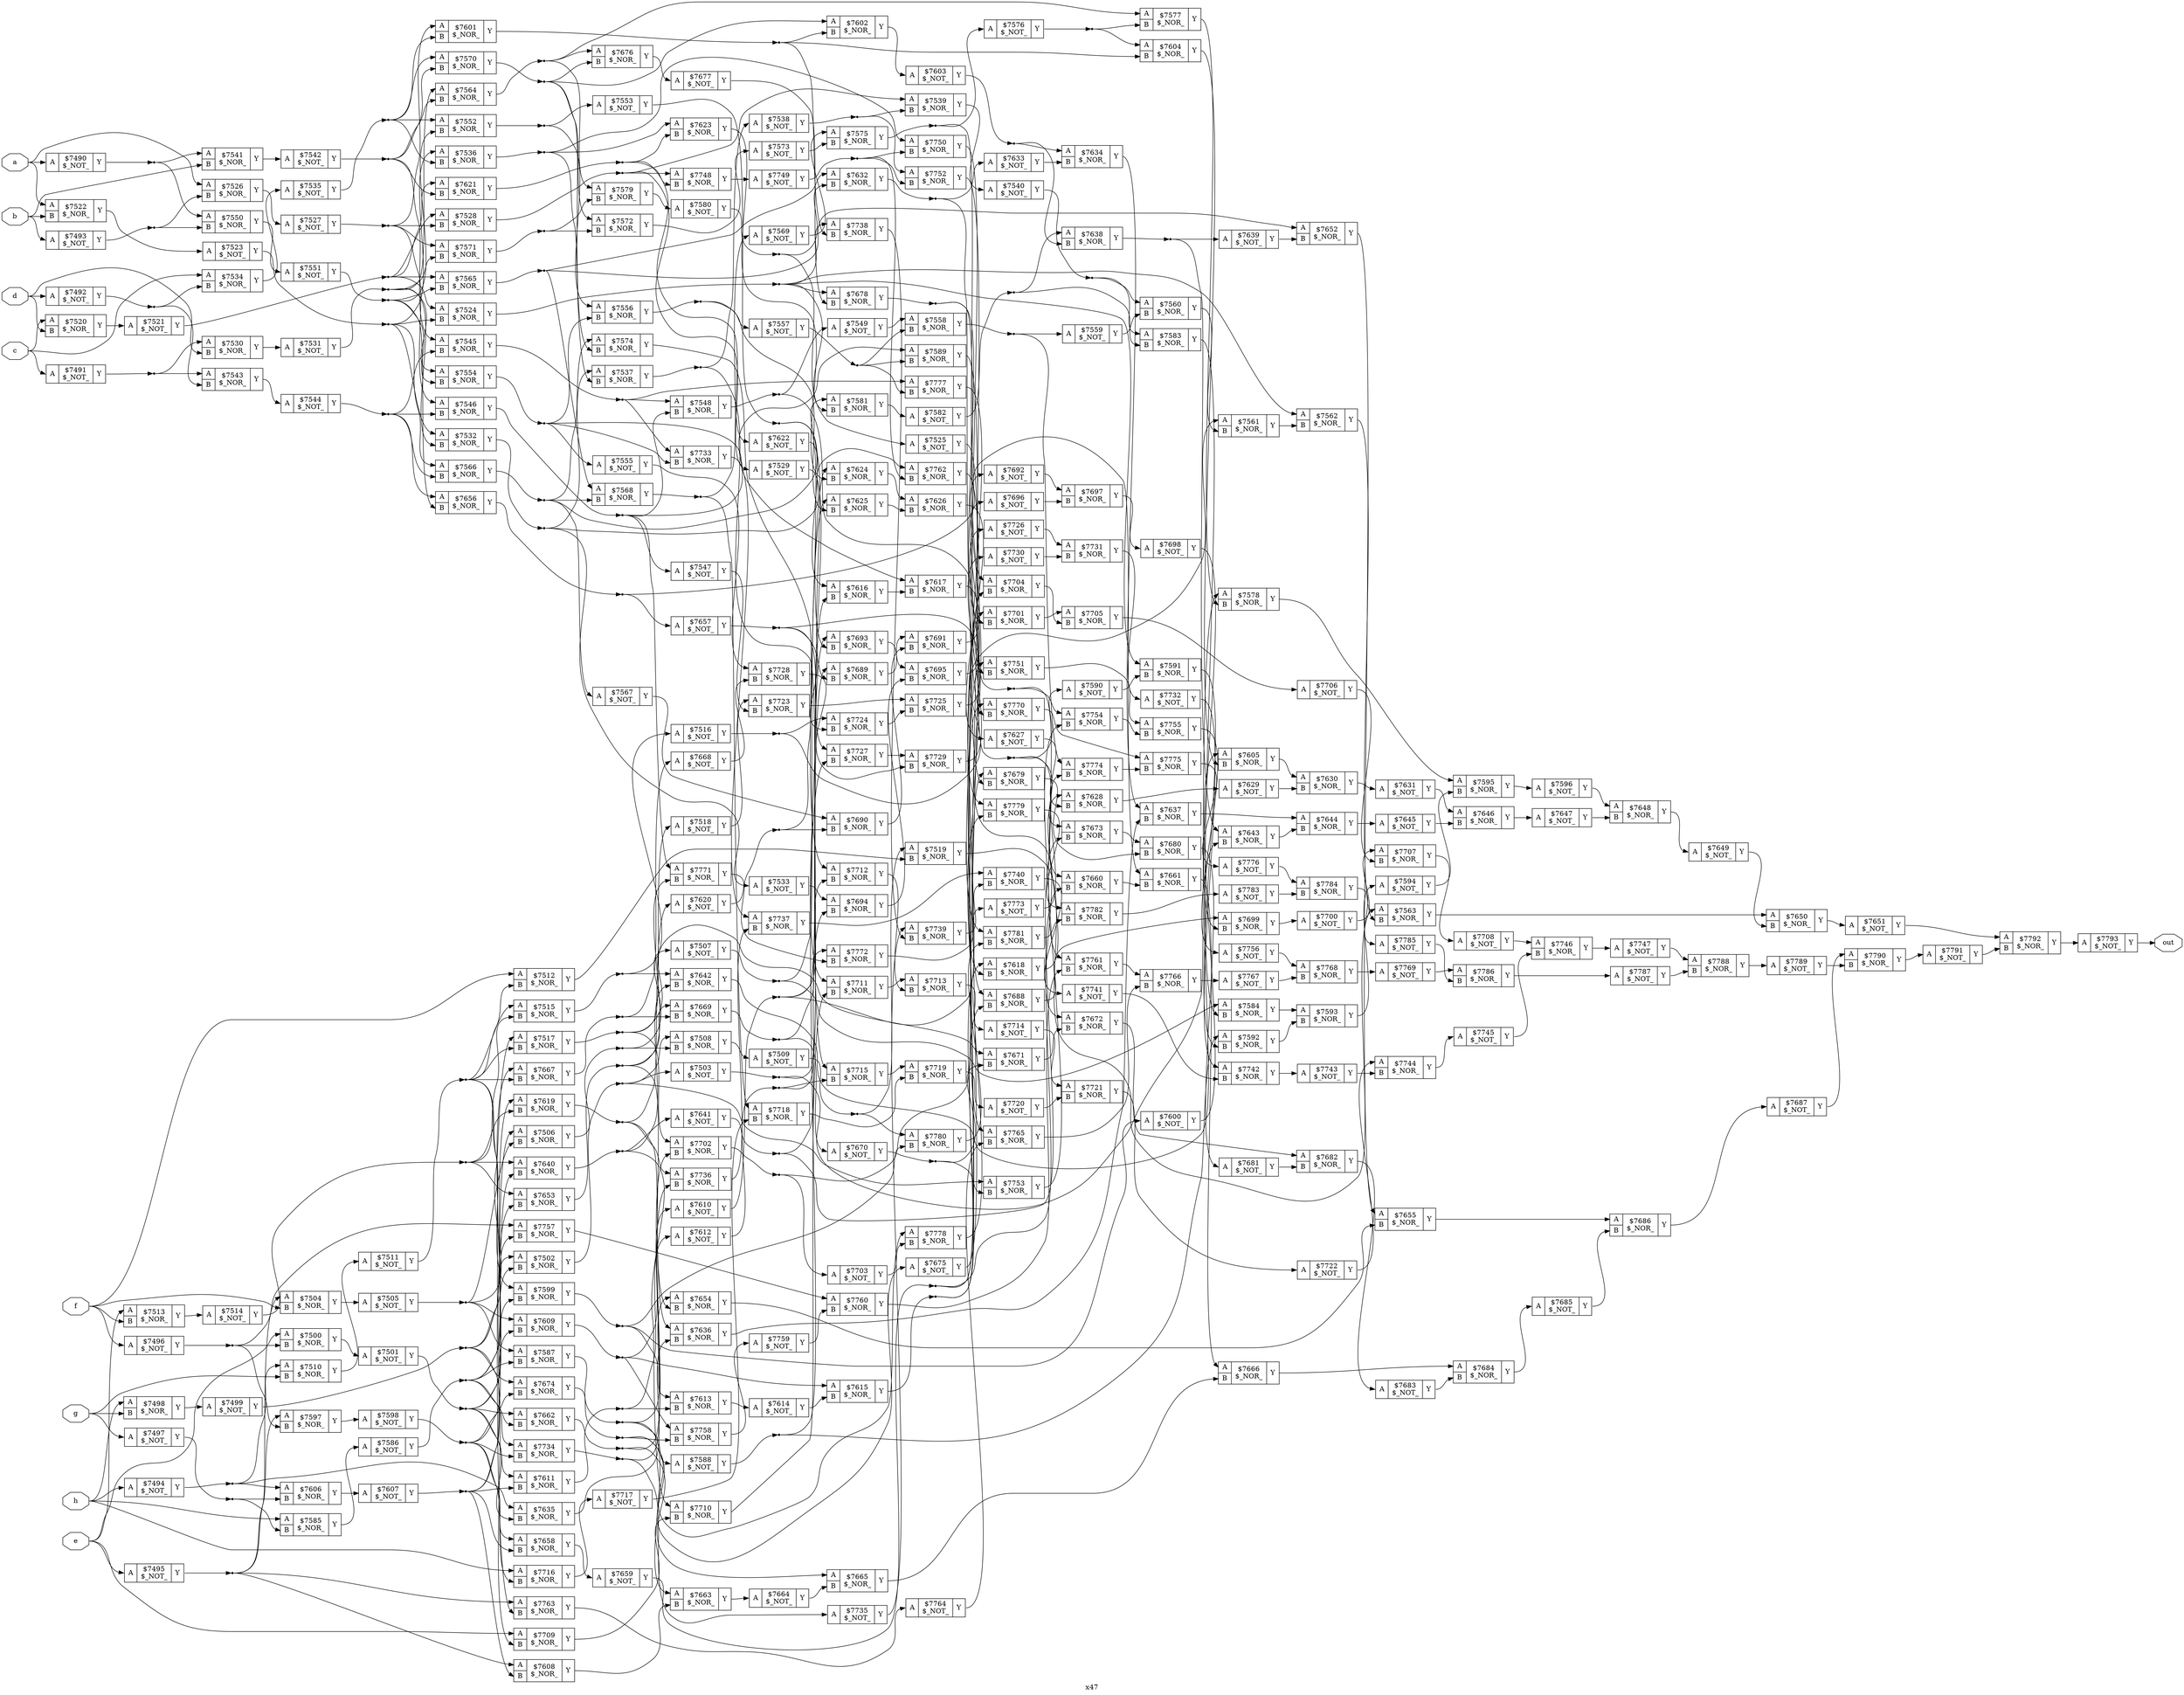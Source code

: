 digraph "x47" {
label="x47";
rankdir="LR";
remincross=true;
n304 [ shape=octagon, label="a", color="black", fontcolor="black" ];
n305 [ shape=octagon, label="b", color="black", fontcolor="black" ];
n306 [ shape=octagon, label="c", color="black", fontcolor="black" ];
n307 [ shape=octagon, label="d", color="black", fontcolor="black" ];
n308 [ shape=octagon, label="e", color="black", fontcolor="black" ];
n309 [ shape=octagon, label="f", color="black", fontcolor="black" ];
n310 [ shape=octagon, label="g", color="black", fontcolor="black" ];
n311 [ shape=octagon, label="h", color="black", fontcolor="black" ];
n312 [ shape=octagon, label="out", color="black", fontcolor="black" ];
c315 [ shape=record, label="{{<p313> A}|$7490\n$_NOT_|{<p314> Y}}" ];
c316 [ shape=record, label="{{<p313> A}|$7491\n$_NOT_|{<p314> Y}}" ];
c317 [ shape=record, label="{{<p313> A}|$7492\n$_NOT_|{<p314> Y}}" ];
c318 [ shape=record, label="{{<p313> A}|$7493\n$_NOT_|{<p314> Y}}" ];
c319 [ shape=record, label="{{<p313> A}|$7494\n$_NOT_|{<p314> Y}}" ];
c320 [ shape=record, label="{{<p313> A}|$7495\n$_NOT_|{<p314> Y}}" ];
c321 [ shape=record, label="{{<p313> A}|$7496\n$_NOT_|{<p314> Y}}" ];
c322 [ shape=record, label="{{<p313> A}|$7497\n$_NOT_|{<p314> Y}}" ];
c324 [ shape=record, label="{{<p313> A|<p323> B}|$7498\n$_NOR_|{<p314> Y}}" ];
c325 [ shape=record, label="{{<p313> A}|$7499\n$_NOT_|{<p314> Y}}" ];
c326 [ shape=record, label="{{<p313> A|<p323> B}|$7500\n$_NOR_|{<p314> Y}}" ];
c327 [ shape=record, label="{{<p313> A}|$7501\n$_NOT_|{<p314> Y}}" ];
c328 [ shape=record, label="{{<p313> A|<p323> B}|$7502\n$_NOR_|{<p314> Y}}" ];
c329 [ shape=record, label="{{<p313> A}|$7503\n$_NOT_|{<p314> Y}}" ];
c330 [ shape=record, label="{{<p313> A|<p323> B}|$7504\n$_NOR_|{<p314> Y}}" ];
c331 [ shape=record, label="{{<p313> A}|$7505\n$_NOT_|{<p314> Y}}" ];
c332 [ shape=record, label="{{<p313> A|<p323> B}|$7506\n$_NOR_|{<p314> Y}}" ];
c333 [ shape=record, label="{{<p313> A}|$7507\n$_NOT_|{<p314> Y}}" ];
c334 [ shape=record, label="{{<p313> A|<p323> B}|$7508\n$_NOR_|{<p314> Y}}" ];
c335 [ shape=record, label="{{<p313> A}|$7509\n$_NOT_|{<p314> Y}}" ];
c336 [ shape=record, label="{{<p313> A|<p323> B}|$7510\n$_NOR_|{<p314> Y}}" ];
c337 [ shape=record, label="{{<p313> A}|$7511\n$_NOT_|{<p314> Y}}" ];
c338 [ shape=record, label="{{<p313> A|<p323> B}|$7512\n$_NOR_|{<p314> Y}}" ];
c339 [ shape=record, label="{{<p313> A|<p323> B}|$7513\n$_NOR_|{<p314> Y}}" ];
c340 [ shape=record, label="{{<p313> A}|$7514\n$_NOT_|{<p314> Y}}" ];
c341 [ shape=record, label="{{<p313> A|<p323> B}|$7515\n$_NOR_|{<p314> Y}}" ];
c342 [ shape=record, label="{{<p313> A}|$7516\n$_NOT_|{<p314> Y}}" ];
c343 [ shape=record, label="{{<p313> A|<p323> B}|$7517\n$_NOR_|{<p314> Y}}" ];
c344 [ shape=record, label="{{<p313> A}|$7518\n$_NOT_|{<p314> Y}}" ];
c345 [ shape=record, label="{{<p313> A|<p323> B}|$7519\n$_NOR_|{<p314> Y}}" ];
c346 [ shape=record, label="{{<p313> A|<p323> B}|$7520\n$_NOR_|{<p314> Y}}" ];
c347 [ shape=record, label="{{<p313> A}|$7521\n$_NOT_|{<p314> Y}}" ];
c348 [ shape=record, label="{{<p313> A|<p323> B}|$7522\n$_NOR_|{<p314> Y}}" ];
c349 [ shape=record, label="{{<p313> A}|$7523\n$_NOT_|{<p314> Y}}" ];
c350 [ shape=record, label="{{<p313> A|<p323> B}|$7524\n$_NOR_|{<p314> Y}}" ];
c351 [ shape=record, label="{{<p313> A}|$7525\n$_NOT_|{<p314> Y}}" ];
c352 [ shape=record, label="{{<p313> A|<p323> B}|$7526\n$_NOR_|{<p314> Y}}" ];
c353 [ shape=record, label="{{<p313> A}|$7527\n$_NOT_|{<p314> Y}}" ];
c354 [ shape=record, label="{{<p313> A|<p323> B}|$7528\n$_NOR_|{<p314> Y}}" ];
c355 [ shape=record, label="{{<p313> A}|$7529\n$_NOT_|{<p314> Y}}" ];
c356 [ shape=record, label="{{<p313> A|<p323> B}|$7530\n$_NOR_|{<p314> Y}}" ];
c357 [ shape=record, label="{{<p313> A}|$7531\n$_NOT_|{<p314> Y}}" ];
c358 [ shape=record, label="{{<p313> A|<p323> B}|$7532\n$_NOR_|{<p314> Y}}" ];
c359 [ shape=record, label="{{<p313> A}|$7533\n$_NOT_|{<p314> Y}}" ];
c360 [ shape=record, label="{{<p313> A|<p323> B}|$7534\n$_NOR_|{<p314> Y}}" ];
c361 [ shape=record, label="{{<p313> A}|$7535\n$_NOT_|{<p314> Y}}" ];
c362 [ shape=record, label="{{<p313> A|<p323> B}|$7536\n$_NOR_|{<p314> Y}}" ];
c363 [ shape=record, label="{{<p313> A|<p323> B}|$7537\n$_NOR_|{<p314> Y}}" ];
c364 [ shape=record, label="{{<p313> A}|$7538\n$_NOT_|{<p314> Y}}" ];
c365 [ shape=record, label="{{<p313> A|<p323> B}|$7539\n$_NOR_|{<p314> Y}}" ];
c366 [ shape=record, label="{{<p313> A}|$7540\n$_NOT_|{<p314> Y}}" ];
c367 [ shape=record, label="{{<p313> A|<p323> B}|$7541\n$_NOR_|{<p314> Y}}" ];
c368 [ shape=record, label="{{<p313> A}|$7542\n$_NOT_|{<p314> Y}}" ];
c369 [ shape=record, label="{{<p313> A|<p323> B}|$7543\n$_NOR_|{<p314> Y}}" ];
c370 [ shape=record, label="{{<p313> A}|$7544\n$_NOT_|{<p314> Y}}" ];
c371 [ shape=record, label="{{<p313> A|<p323> B}|$7545\n$_NOR_|{<p314> Y}}" ];
c372 [ shape=record, label="{{<p313> A|<p323> B}|$7546\n$_NOR_|{<p314> Y}}" ];
c373 [ shape=record, label="{{<p313> A}|$7547\n$_NOT_|{<p314> Y}}" ];
c374 [ shape=record, label="{{<p313> A|<p323> B}|$7548\n$_NOR_|{<p314> Y}}" ];
c375 [ shape=record, label="{{<p313> A}|$7549\n$_NOT_|{<p314> Y}}" ];
c376 [ shape=record, label="{{<p313> A|<p323> B}|$7550\n$_NOR_|{<p314> Y}}" ];
c377 [ shape=record, label="{{<p313> A}|$7551\n$_NOT_|{<p314> Y}}" ];
c378 [ shape=record, label="{{<p313> A|<p323> B}|$7552\n$_NOR_|{<p314> Y}}" ];
c379 [ shape=record, label="{{<p313> A}|$7553\n$_NOT_|{<p314> Y}}" ];
c380 [ shape=record, label="{{<p313> A|<p323> B}|$7554\n$_NOR_|{<p314> Y}}" ];
c381 [ shape=record, label="{{<p313> A}|$7555\n$_NOT_|{<p314> Y}}" ];
c382 [ shape=record, label="{{<p313> A|<p323> B}|$7556\n$_NOR_|{<p314> Y}}" ];
c383 [ shape=record, label="{{<p313> A}|$7557\n$_NOT_|{<p314> Y}}" ];
c384 [ shape=record, label="{{<p313> A|<p323> B}|$7558\n$_NOR_|{<p314> Y}}" ];
c385 [ shape=record, label="{{<p313> A}|$7559\n$_NOT_|{<p314> Y}}" ];
c386 [ shape=record, label="{{<p313> A|<p323> B}|$7560\n$_NOR_|{<p314> Y}}" ];
c387 [ shape=record, label="{{<p313> A|<p323> B}|$7561\n$_NOR_|{<p314> Y}}" ];
c388 [ shape=record, label="{{<p313> A|<p323> B}|$7562\n$_NOR_|{<p314> Y}}" ];
c389 [ shape=record, label="{{<p313> A|<p323> B}|$7563\n$_NOR_|{<p314> Y}}" ];
c390 [ shape=record, label="{{<p313> A|<p323> B}|$7564\n$_NOR_|{<p314> Y}}" ];
c391 [ shape=record, label="{{<p313> A|<p323> B}|$7565\n$_NOR_|{<p314> Y}}" ];
c392 [ shape=record, label="{{<p313> A|<p323> B}|$7566\n$_NOR_|{<p314> Y}}" ];
c393 [ shape=record, label="{{<p313> A}|$7567\n$_NOT_|{<p314> Y}}" ];
c394 [ shape=record, label="{{<p313> A|<p323> B}|$7568\n$_NOR_|{<p314> Y}}" ];
c395 [ shape=record, label="{{<p313> A}|$7569\n$_NOT_|{<p314> Y}}" ];
c396 [ shape=record, label="{{<p313> A|<p323> B}|$7570\n$_NOR_|{<p314> Y}}" ];
c397 [ shape=record, label="{{<p313> A|<p323> B}|$7571\n$_NOR_|{<p314> Y}}" ];
c398 [ shape=record, label="{{<p313> A|<p323> B}|$7572\n$_NOR_|{<p314> Y}}" ];
c399 [ shape=record, label="{{<p313> A}|$7573\n$_NOT_|{<p314> Y}}" ];
c400 [ shape=record, label="{{<p313> A|<p323> B}|$7574\n$_NOR_|{<p314> Y}}" ];
c401 [ shape=record, label="{{<p313> A|<p323> B}|$7575\n$_NOR_|{<p314> Y}}" ];
c402 [ shape=record, label="{{<p313> A}|$7576\n$_NOT_|{<p314> Y}}" ];
c403 [ shape=record, label="{{<p313> A|<p323> B}|$7577\n$_NOR_|{<p314> Y}}" ];
c404 [ shape=record, label="{{<p313> A|<p323> B}|$7578\n$_NOR_|{<p314> Y}}" ];
c405 [ shape=record, label="{{<p313> A|<p323> B}|$7579\n$_NOR_|{<p314> Y}}" ];
c406 [ shape=record, label="{{<p313> A}|$7580\n$_NOT_|{<p314> Y}}" ];
c407 [ shape=record, label="{{<p313> A|<p323> B}|$7581\n$_NOR_|{<p314> Y}}" ];
c408 [ shape=record, label="{{<p313> A}|$7582\n$_NOT_|{<p314> Y}}" ];
c409 [ shape=record, label="{{<p313> A|<p323> B}|$7583\n$_NOR_|{<p314> Y}}" ];
c410 [ shape=record, label="{{<p313> A|<p323> B}|$7584\n$_NOR_|{<p314> Y}}" ];
c411 [ shape=record, label="{{<p313> A|<p323> B}|$7585\n$_NOR_|{<p314> Y}}" ];
c412 [ shape=record, label="{{<p313> A}|$7586\n$_NOT_|{<p314> Y}}" ];
c413 [ shape=record, label="{{<p313> A|<p323> B}|$7587\n$_NOR_|{<p314> Y}}" ];
c414 [ shape=record, label="{{<p313> A}|$7588\n$_NOT_|{<p314> Y}}" ];
c415 [ shape=record, label="{{<p313> A|<p323> B}|$7589\n$_NOR_|{<p314> Y}}" ];
c416 [ shape=record, label="{{<p313> A}|$7590\n$_NOT_|{<p314> Y}}" ];
c417 [ shape=record, label="{{<p313> A|<p323> B}|$7591\n$_NOR_|{<p314> Y}}" ];
c418 [ shape=record, label="{{<p313> A|<p323> B}|$7592\n$_NOR_|{<p314> Y}}" ];
c419 [ shape=record, label="{{<p313> A|<p323> B}|$7593\n$_NOR_|{<p314> Y}}" ];
c420 [ shape=record, label="{{<p313> A}|$7594\n$_NOT_|{<p314> Y}}" ];
c421 [ shape=record, label="{{<p313> A|<p323> B}|$7595\n$_NOR_|{<p314> Y}}" ];
c422 [ shape=record, label="{{<p313> A}|$7596\n$_NOT_|{<p314> Y}}" ];
c423 [ shape=record, label="{{<p313> A|<p323> B}|$7597\n$_NOR_|{<p314> Y}}" ];
c424 [ shape=record, label="{{<p313> A}|$7598\n$_NOT_|{<p314> Y}}" ];
c425 [ shape=record, label="{{<p313> A|<p323> B}|$7599\n$_NOR_|{<p314> Y}}" ];
c426 [ shape=record, label="{{<p313> A}|$7600\n$_NOT_|{<p314> Y}}" ];
c427 [ shape=record, label="{{<p313> A|<p323> B}|$7601\n$_NOR_|{<p314> Y}}" ];
c428 [ shape=record, label="{{<p313> A|<p323> B}|$7602\n$_NOR_|{<p314> Y}}" ];
c429 [ shape=record, label="{{<p313> A}|$7603\n$_NOT_|{<p314> Y}}" ];
c430 [ shape=record, label="{{<p313> A|<p323> B}|$7604\n$_NOR_|{<p314> Y}}" ];
c431 [ shape=record, label="{{<p313> A|<p323> B}|$7605\n$_NOR_|{<p314> Y}}" ];
c432 [ shape=record, label="{{<p313> A|<p323> B}|$7606\n$_NOR_|{<p314> Y}}" ];
c433 [ shape=record, label="{{<p313> A}|$7607\n$_NOT_|{<p314> Y}}" ];
c434 [ shape=record, label="{{<p313> A|<p323> B}|$7608\n$_NOR_|{<p314> Y}}" ];
c435 [ shape=record, label="{{<p313> A|<p323> B}|$7609\n$_NOR_|{<p314> Y}}" ];
c436 [ shape=record, label="{{<p313> A}|$7610\n$_NOT_|{<p314> Y}}" ];
c437 [ shape=record, label="{{<p313> A|<p323> B}|$7611\n$_NOR_|{<p314> Y}}" ];
c438 [ shape=record, label="{{<p313> A}|$7612\n$_NOT_|{<p314> Y}}" ];
c439 [ shape=record, label="{{<p313> A|<p323> B}|$7613\n$_NOR_|{<p314> Y}}" ];
c440 [ shape=record, label="{{<p313> A}|$7614\n$_NOT_|{<p314> Y}}" ];
c441 [ shape=record, label="{{<p313> A|<p323> B}|$7615\n$_NOR_|{<p314> Y}}" ];
c442 [ shape=record, label="{{<p313> A|<p323> B}|$7616\n$_NOR_|{<p314> Y}}" ];
c443 [ shape=record, label="{{<p313> A|<p323> B}|$7617\n$_NOR_|{<p314> Y}}" ];
c444 [ shape=record, label="{{<p313> A|<p323> B}|$7618\n$_NOR_|{<p314> Y}}" ];
c445 [ shape=record, label="{{<p313> A|<p323> B}|$7619\n$_NOR_|{<p314> Y}}" ];
c446 [ shape=record, label="{{<p313> A}|$7620\n$_NOT_|{<p314> Y}}" ];
c447 [ shape=record, label="{{<p313> A|<p323> B}|$7621\n$_NOR_|{<p314> Y}}" ];
c448 [ shape=record, label="{{<p313> A}|$7622\n$_NOT_|{<p314> Y}}" ];
c449 [ shape=record, label="{{<p313> A|<p323> B}|$7623\n$_NOR_|{<p314> Y}}" ];
c450 [ shape=record, label="{{<p313> A|<p323> B}|$7624\n$_NOR_|{<p314> Y}}" ];
c451 [ shape=record, label="{{<p313> A|<p323> B}|$7625\n$_NOR_|{<p314> Y}}" ];
c452 [ shape=record, label="{{<p313> A|<p323> B}|$7626\n$_NOR_|{<p314> Y}}" ];
c453 [ shape=record, label="{{<p313> A}|$7627\n$_NOT_|{<p314> Y}}" ];
c454 [ shape=record, label="{{<p313> A|<p323> B}|$7628\n$_NOR_|{<p314> Y}}" ];
c455 [ shape=record, label="{{<p313> A}|$7629\n$_NOT_|{<p314> Y}}" ];
c456 [ shape=record, label="{{<p313> A|<p323> B}|$7630\n$_NOR_|{<p314> Y}}" ];
c457 [ shape=record, label="{{<p313> A}|$7631\n$_NOT_|{<p314> Y}}" ];
c458 [ shape=record, label="{{<p313> A|<p323> B}|$7632\n$_NOR_|{<p314> Y}}" ];
c459 [ shape=record, label="{{<p313> A}|$7633\n$_NOT_|{<p314> Y}}" ];
c460 [ shape=record, label="{{<p313> A|<p323> B}|$7634\n$_NOR_|{<p314> Y}}" ];
c461 [ shape=record, label="{{<p313> A|<p323> B}|$7635\n$_NOR_|{<p314> Y}}" ];
c462 [ shape=record, label="{{<p313> A|<p323> B}|$7636\n$_NOR_|{<p314> Y}}" ];
c463 [ shape=record, label="{{<p313> A|<p323> B}|$7637\n$_NOR_|{<p314> Y}}" ];
c464 [ shape=record, label="{{<p313> A|<p323> B}|$7638\n$_NOR_|{<p314> Y}}" ];
c465 [ shape=record, label="{{<p313> A}|$7639\n$_NOT_|{<p314> Y}}" ];
c466 [ shape=record, label="{{<p313> A|<p323> B}|$7640\n$_NOR_|{<p314> Y}}" ];
c467 [ shape=record, label="{{<p313> A}|$7641\n$_NOT_|{<p314> Y}}" ];
c468 [ shape=record, label="{{<p313> A|<p323> B}|$7642\n$_NOR_|{<p314> Y}}" ];
c469 [ shape=record, label="{{<p313> A|<p323> B}|$7643\n$_NOR_|{<p314> Y}}" ];
c470 [ shape=record, label="{{<p313> A|<p323> B}|$7644\n$_NOR_|{<p314> Y}}" ];
c471 [ shape=record, label="{{<p313> A}|$7645\n$_NOT_|{<p314> Y}}" ];
c472 [ shape=record, label="{{<p313> A|<p323> B}|$7646\n$_NOR_|{<p314> Y}}" ];
c473 [ shape=record, label="{{<p313> A}|$7647\n$_NOT_|{<p314> Y}}" ];
c474 [ shape=record, label="{{<p313> A|<p323> B}|$7648\n$_NOR_|{<p314> Y}}" ];
c475 [ shape=record, label="{{<p313> A}|$7649\n$_NOT_|{<p314> Y}}" ];
c476 [ shape=record, label="{{<p313> A|<p323> B}|$7650\n$_NOR_|{<p314> Y}}" ];
c477 [ shape=record, label="{{<p313> A}|$7651\n$_NOT_|{<p314> Y}}" ];
c478 [ shape=record, label="{{<p313> A|<p323> B}|$7652\n$_NOR_|{<p314> Y}}" ];
c479 [ shape=record, label="{{<p313> A|<p323> B}|$7653\n$_NOR_|{<p314> Y}}" ];
c480 [ shape=record, label="{{<p313> A|<p323> B}|$7654\n$_NOR_|{<p314> Y}}" ];
c481 [ shape=record, label="{{<p313> A|<p323> B}|$7655\n$_NOR_|{<p314> Y}}" ];
c482 [ shape=record, label="{{<p313> A|<p323> B}|$7656\n$_NOR_|{<p314> Y}}" ];
c483 [ shape=record, label="{{<p313> A}|$7657\n$_NOT_|{<p314> Y}}" ];
c484 [ shape=record, label="{{<p313> A|<p323> B}|$7658\n$_NOR_|{<p314> Y}}" ];
c485 [ shape=record, label="{{<p313> A}|$7659\n$_NOT_|{<p314> Y}}" ];
c486 [ shape=record, label="{{<p313> A|<p323> B}|$7660\n$_NOR_|{<p314> Y}}" ];
c487 [ shape=record, label="{{<p313> A|<p323> B}|$7661\n$_NOR_|{<p314> Y}}" ];
c488 [ shape=record, label="{{<p313> A|<p323> B}|$7662\n$_NOR_|{<p314> Y}}" ];
c489 [ shape=record, label="{{<p313> A|<p323> B}|$7663\n$_NOR_|{<p314> Y}}" ];
c490 [ shape=record, label="{{<p313> A}|$7664\n$_NOT_|{<p314> Y}}" ];
c491 [ shape=record, label="{{<p313> A|<p323> B}|$7665\n$_NOR_|{<p314> Y}}" ];
c492 [ shape=record, label="{{<p313> A|<p323> B}|$7666\n$_NOR_|{<p314> Y}}" ];
c493 [ shape=record, label="{{<p313> A|<p323> B}|$7667\n$_NOR_|{<p314> Y}}" ];
c494 [ shape=record, label="{{<p313> A}|$7668\n$_NOT_|{<p314> Y}}" ];
c495 [ shape=record, label="{{<p313> A|<p323> B}|$7669\n$_NOR_|{<p314> Y}}" ];
c496 [ shape=record, label="{{<p313> A}|$7670\n$_NOT_|{<p314> Y}}" ];
c497 [ shape=record, label="{{<p313> A|<p323> B}|$7671\n$_NOR_|{<p314> Y}}" ];
c498 [ shape=record, label="{{<p313> A|<p323> B}|$7672\n$_NOR_|{<p314> Y}}" ];
c499 [ shape=record, label="{{<p313> A|<p323> B}|$7673\n$_NOR_|{<p314> Y}}" ];
c500 [ shape=record, label="{{<p313> A|<p323> B}|$7674\n$_NOR_|{<p314> Y}}" ];
c501 [ shape=record, label="{{<p313> A}|$7675\n$_NOT_|{<p314> Y}}" ];
c502 [ shape=record, label="{{<p313> A|<p323> B}|$7676\n$_NOR_|{<p314> Y}}" ];
c503 [ shape=record, label="{{<p313> A}|$7677\n$_NOT_|{<p314> Y}}" ];
c504 [ shape=record, label="{{<p313> A|<p323> B}|$7678\n$_NOR_|{<p314> Y}}" ];
c505 [ shape=record, label="{{<p313> A|<p323> B}|$7679\n$_NOR_|{<p314> Y}}" ];
c506 [ shape=record, label="{{<p313> A|<p323> B}|$7680\n$_NOR_|{<p314> Y}}" ];
c507 [ shape=record, label="{{<p313> A}|$7681\n$_NOT_|{<p314> Y}}" ];
c508 [ shape=record, label="{{<p313> A|<p323> B}|$7682\n$_NOR_|{<p314> Y}}" ];
c509 [ shape=record, label="{{<p313> A}|$7683\n$_NOT_|{<p314> Y}}" ];
c510 [ shape=record, label="{{<p313> A|<p323> B}|$7684\n$_NOR_|{<p314> Y}}" ];
c511 [ shape=record, label="{{<p313> A}|$7685\n$_NOT_|{<p314> Y}}" ];
c512 [ shape=record, label="{{<p313> A|<p323> B}|$7686\n$_NOR_|{<p314> Y}}" ];
c513 [ shape=record, label="{{<p313> A}|$7687\n$_NOT_|{<p314> Y}}" ];
c514 [ shape=record, label="{{<p313> A|<p323> B}|$7688\n$_NOR_|{<p314> Y}}" ];
c515 [ shape=record, label="{{<p313> A|<p323> B}|$7689\n$_NOR_|{<p314> Y}}" ];
c516 [ shape=record, label="{{<p313> A|<p323> B}|$7690\n$_NOR_|{<p314> Y}}" ];
c517 [ shape=record, label="{{<p313> A|<p323> B}|$7691\n$_NOR_|{<p314> Y}}" ];
c518 [ shape=record, label="{{<p313> A}|$7692\n$_NOT_|{<p314> Y}}" ];
c519 [ shape=record, label="{{<p313> A|<p323> B}|$7693\n$_NOR_|{<p314> Y}}" ];
c520 [ shape=record, label="{{<p313> A|<p323> B}|$7694\n$_NOR_|{<p314> Y}}" ];
c521 [ shape=record, label="{{<p313> A|<p323> B}|$7695\n$_NOR_|{<p314> Y}}" ];
c522 [ shape=record, label="{{<p313> A}|$7696\n$_NOT_|{<p314> Y}}" ];
c523 [ shape=record, label="{{<p313> A|<p323> B}|$7697\n$_NOR_|{<p314> Y}}" ];
c524 [ shape=record, label="{{<p313> A}|$7698\n$_NOT_|{<p314> Y}}" ];
c525 [ shape=record, label="{{<p313> A|<p323> B}|$7699\n$_NOR_|{<p314> Y}}" ];
c526 [ shape=record, label="{{<p313> A}|$7700\n$_NOT_|{<p314> Y}}" ];
c527 [ shape=record, label="{{<p313> A|<p323> B}|$7701\n$_NOR_|{<p314> Y}}" ];
c528 [ shape=record, label="{{<p313> A|<p323> B}|$7702\n$_NOR_|{<p314> Y}}" ];
c529 [ shape=record, label="{{<p313> A}|$7703\n$_NOT_|{<p314> Y}}" ];
c530 [ shape=record, label="{{<p313> A|<p323> B}|$7704\n$_NOR_|{<p314> Y}}" ];
c531 [ shape=record, label="{{<p313> A|<p323> B}|$7705\n$_NOR_|{<p314> Y}}" ];
c532 [ shape=record, label="{{<p313> A}|$7706\n$_NOT_|{<p314> Y}}" ];
c533 [ shape=record, label="{{<p313> A|<p323> B}|$7707\n$_NOR_|{<p314> Y}}" ];
c534 [ shape=record, label="{{<p313> A}|$7708\n$_NOT_|{<p314> Y}}" ];
c535 [ shape=record, label="{{<p313> A|<p323> B}|$7709\n$_NOR_|{<p314> Y}}" ];
c536 [ shape=record, label="{{<p313> A|<p323> B}|$7710\n$_NOR_|{<p314> Y}}" ];
c537 [ shape=record, label="{{<p313> A|<p323> B}|$7711\n$_NOR_|{<p314> Y}}" ];
c538 [ shape=record, label="{{<p313> A|<p323> B}|$7712\n$_NOR_|{<p314> Y}}" ];
c539 [ shape=record, label="{{<p313> A|<p323> B}|$7713\n$_NOR_|{<p314> Y}}" ];
c540 [ shape=record, label="{{<p313> A}|$7714\n$_NOT_|{<p314> Y}}" ];
c541 [ shape=record, label="{{<p313> A|<p323> B}|$7715\n$_NOR_|{<p314> Y}}" ];
c542 [ shape=record, label="{{<p313> A|<p323> B}|$7716\n$_NOR_|{<p314> Y}}" ];
c543 [ shape=record, label="{{<p313> A}|$7717\n$_NOT_|{<p314> Y}}" ];
c544 [ shape=record, label="{{<p313> A|<p323> B}|$7718\n$_NOR_|{<p314> Y}}" ];
c545 [ shape=record, label="{{<p313> A|<p323> B}|$7719\n$_NOR_|{<p314> Y}}" ];
c546 [ shape=record, label="{{<p313> A}|$7720\n$_NOT_|{<p314> Y}}" ];
c547 [ shape=record, label="{{<p313> A|<p323> B}|$7721\n$_NOR_|{<p314> Y}}" ];
c548 [ shape=record, label="{{<p313> A}|$7722\n$_NOT_|{<p314> Y}}" ];
c549 [ shape=record, label="{{<p313> A|<p323> B}|$7723\n$_NOR_|{<p314> Y}}" ];
c550 [ shape=record, label="{{<p313> A|<p323> B}|$7724\n$_NOR_|{<p314> Y}}" ];
c551 [ shape=record, label="{{<p313> A|<p323> B}|$7725\n$_NOR_|{<p314> Y}}" ];
c552 [ shape=record, label="{{<p313> A}|$7726\n$_NOT_|{<p314> Y}}" ];
c553 [ shape=record, label="{{<p313> A|<p323> B}|$7727\n$_NOR_|{<p314> Y}}" ];
c554 [ shape=record, label="{{<p313> A|<p323> B}|$7728\n$_NOR_|{<p314> Y}}" ];
c555 [ shape=record, label="{{<p313> A|<p323> B}|$7729\n$_NOR_|{<p314> Y}}" ];
c556 [ shape=record, label="{{<p313> A}|$7730\n$_NOT_|{<p314> Y}}" ];
c557 [ shape=record, label="{{<p313> A|<p323> B}|$7731\n$_NOR_|{<p314> Y}}" ];
c558 [ shape=record, label="{{<p313> A}|$7732\n$_NOT_|{<p314> Y}}" ];
c559 [ shape=record, label="{{<p313> A|<p323> B}|$7733\n$_NOR_|{<p314> Y}}" ];
c560 [ shape=record, label="{{<p313> A|<p323> B}|$7734\n$_NOR_|{<p314> Y}}" ];
c561 [ shape=record, label="{{<p313> A}|$7735\n$_NOT_|{<p314> Y}}" ];
c562 [ shape=record, label="{{<p313> A|<p323> B}|$7736\n$_NOR_|{<p314> Y}}" ];
c563 [ shape=record, label="{{<p313> A|<p323> B}|$7737\n$_NOR_|{<p314> Y}}" ];
c564 [ shape=record, label="{{<p313> A|<p323> B}|$7738\n$_NOR_|{<p314> Y}}" ];
c565 [ shape=record, label="{{<p313> A|<p323> B}|$7739\n$_NOR_|{<p314> Y}}" ];
c566 [ shape=record, label="{{<p313> A|<p323> B}|$7740\n$_NOR_|{<p314> Y}}" ];
c567 [ shape=record, label="{{<p313> A}|$7741\n$_NOT_|{<p314> Y}}" ];
c568 [ shape=record, label="{{<p313> A|<p323> B}|$7742\n$_NOR_|{<p314> Y}}" ];
c569 [ shape=record, label="{{<p313> A}|$7743\n$_NOT_|{<p314> Y}}" ];
c570 [ shape=record, label="{{<p313> A|<p323> B}|$7744\n$_NOR_|{<p314> Y}}" ];
c571 [ shape=record, label="{{<p313> A}|$7745\n$_NOT_|{<p314> Y}}" ];
c572 [ shape=record, label="{{<p313> A|<p323> B}|$7746\n$_NOR_|{<p314> Y}}" ];
c573 [ shape=record, label="{{<p313> A}|$7747\n$_NOT_|{<p314> Y}}" ];
c574 [ shape=record, label="{{<p313> A|<p323> B}|$7748\n$_NOR_|{<p314> Y}}" ];
c575 [ shape=record, label="{{<p313> A}|$7749\n$_NOT_|{<p314> Y}}" ];
c576 [ shape=record, label="{{<p313> A|<p323> B}|$7750\n$_NOR_|{<p314> Y}}" ];
c577 [ shape=record, label="{{<p313> A|<p323> B}|$7751\n$_NOR_|{<p314> Y}}" ];
c578 [ shape=record, label="{{<p313> A|<p323> B}|$7752\n$_NOR_|{<p314> Y}}" ];
c579 [ shape=record, label="{{<p313> A|<p323> B}|$7753\n$_NOR_|{<p314> Y}}" ];
c580 [ shape=record, label="{{<p313> A|<p323> B}|$7754\n$_NOR_|{<p314> Y}}" ];
c581 [ shape=record, label="{{<p313> A|<p323> B}|$7755\n$_NOR_|{<p314> Y}}" ];
c582 [ shape=record, label="{{<p313> A}|$7756\n$_NOT_|{<p314> Y}}" ];
c583 [ shape=record, label="{{<p313> A|<p323> B}|$7757\n$_NOR_|{<p314> Y}}" ];
c584 [ shape=record, label="{{<p313> A|<p323> B}|$7758\n$_NOR_|{<p314> Y}}" ];
c585 [ shape=record, label="{{<p313> A}|$7759\n$_NOT_|{<p314> Y}}" ];
c586 [ shape=record, label="{{<p313> A|<p323> B}|$7760\n$_NOR_|{<p314> Y}}" ];
c587 [ shape=record, label="{{<p313> A|<p323> B}|$7761\n$_NOR_|{<p314> Y}}" ];
c588 [ shape=record, label="{{<p313> A|<p323> B}|$7762\n$_NOR_|{<p314> Y}}" ];
c589 [ shape=record, label="{{<p313> A|<p323> B}|$7763\n$_NOR_|{<p314> Y}}" ];
c590 [ shape=record, label="{{<p313> A}|$7764\n$_NOT_|{<p314> Y}}" ];
c591 [ shape=record, label="{{<p313> A|<p323> B}|$7765\n$_NOR_|{<p314> Y}}" ];
c592 [ shape=record, label="{{<p313> A|<p323> B}|$7766\n$_NOR_|{<p314> Y}}" ];
c593 [ shape=record, label="{{<p313> A}|$7767\n$_NOT_|{<p314> Y}}" ];
c594 [ shape=record, label="{{<p313> A|<p323> B}|$7768\n$_NOR_|{<p314> Y}}" ];
c595 [ shape=record, label="{{<p313> A}|$7769\n$_NOT_|{<p314> Y}}" ];
c596 [ shape=record, label="{{<p313> A|<p323> B}|$7770\n$_NOR_|{<p314> Y}}" ];
c597 [ shape=record, label="{{<p313> A|<p323> B}|$7771\n$_NOR_|{<p314> Y}}" ];
c598 [ shape=record, label="{{<p313> A|<p323> B}|$7772\n$_NOR_|{<p314> Y}}" ];
c599 [ shape=record, label="{{<p313> A}|$7773\n$_NOT_|{<p314> Y}}" ];
c600 [ shape=record, label="{{<p313> A|<p323> B}|$7774\n$_NOR_|{<p314> Y}}" ];
c601 [ shape=record, label="{{<p313> A|<p323> B}|$7775\n$_NOR_|{<p314> Y}}" ];
c602 [ shape=record, label="{{<p313> A}|$7776\n$_NOT_|{<p314> Y}}" ];
c603 [ shape=record, label="{{<p313> A|<p323> B}|$7777\n$_NOR_|{<p314> Y}}" ];
c604 [ shape=record, label="{{<p313> A|<p323> B}|$7778\n$_NOR_|{<p314> Y}}" ];
c605 [ shape=record, label="{{<p313> A|<p323> B}|$7779\n$_NOR_|{<p314> Y}}" ];
c606 [ shape=record, label="{{<p313> A|<p323> B}|$7780\n$_NOR_|{<p314> Y}}" ];
c607 [ shape=record, label="{{<p313> A|<p323> B}|$7781\n$_NOR_|{<p314> Y}}" ];
c608 [ shape=record, label="{{<p313> A|<p323> B}|$7782\n$_NOR_|{<p314> Y}}" ];
c609 [ shape=record, label="{{<p313> A}|$7783\n$_NOT_|{<p314> Y}}" ];
c610 [ shape=record, label="{{<p313> A|<p323> B}|$7784\n$_NOR_|{<p314> Y}}" ];
c611 [ shape=record, label="{{<p313> A}|$7785\n$_NOT_|{<p314> Y}}" ];
c612 [ shape=record, label="{{<p313> A|<p323> B}|$7786\n$_NOR_|{<p314> Y}}" ];
c613 [ shape=record, label="{{<p313> A}|$7787\n$_NOT_|{<p314> Y}}" ];
c614 [ shape=record, label="{{<p313> A|<p323> B}|$7788\n$_NOR_|{<p314> Y}}" ];
c615 [ shape=record, label="{{<p313> A}|$7789\n$_NOT_|{<p314> Y}}" ];
c616 [ shape=record, label="{{<p313> A|<p323> B}|$7790\n$_NOR_|{<p314> Y}}" ];
c617 [ shape=record, label="{{<p313> A}|$7791\n$_NOT_|{<p314> Y}}" ];
c618 [ shape=record, label="{{<p313> A|<p323> B}|$7792\n$_NOR_|{<p314> Y}}" ];
c619 [ shape=record, label="{{<p313> A}|$7793\n$_NOT_|{<p314> Y}}" ];
n1 [ shape=point ];
c406:p314:e -> n1:w [color="black", label=""];
n1:e -> c407:p323:w [color="black", label=""];
n1:e -> c458:p323:w [color="black", label=""];
n10 [ shape=point ];
c415:p314:e -> n10:w [color="black", label=""];
n10:e -> c416:p313:w [color="black", label=""];
n10:e -> c486:p313:w [color="black", label=""];
n10:e -> c499:p313:w [color="black", label=""];
n100 [ shape=point ];
c496:p314:e -> n100:w [color="black", label=""];
n100:e -> c497:p323:w [color="black", label=""];
n100:e -> c579:p323:w [color="black", label=""];
c497:p314:e -> c498:p323:w [color="black", label=""];
c498:p314:e -> c508:p313:w [color="black", label=""];
c499:p314:e -> c506:p313:w [color="black", label=""];
n104 [ shape=point ];
c500:p314:e -> n104:w [color="black", label=""];
n104:e -> c501:p313:w [color="black", label=""];
n104:e -> c584:p323:w [color="black", label=""];
n104:e -> c604:p313:w [color="black", label=""];
c501:p314:e -> c505:p313:w [color="black", label=""];
c502:p314:e -> c503:p313:w [color="black", label=""];
c503:p314:e -> c504:p323:w [color="black", label=""];
n108 [ shape=point ];
c504:p314:e -> n108:w [color="black", label=""];
n108:e -> c505:p323:w [color="black", label=""];
n108:e -> c527:p323:w [color="black", label=""];
c505:p314:e -> c506:p323:w [color="black", label=""];
n11 [ shape=point ];
c315:p314:e -> n11:w [color="black", label=""];
n11:e -> c367:p313:w [color="black", label=""];
n11:e -> c376:p313:w [color="black", label=""];
n110 [ shape=point ];
c325:p314:e -> n110:w [color="black", label=""];
n110:e -> c328:p313:w [color="black", label=""];
n110:e -> c332:p313:w [color="black", label=""];
n110:e -> c445:p313:w [color="black", label=""];
n110:e -> c500:p313:w [color="black", label=""];
n110:e -> c535:p323:w [color="black", label=""];
c506:p314:e -> c507:p313:w [color="black", label=""];
c507:p314:e -> c508:p323:w [color="black", label=""];
c508:p314:e -> c509:p313:w [color="black", label=""];
c509:p314:e -> c510:p323:w [color="black", label=""];
c510:p314:e -> c511:p313:w [color="black", label=""];
c511:p314:e -> c512:p323:w [color="black", label=""];
c512:p314:e -> c513:p313:w [color="black", label=""];
c513:p314:e -> c616:p313:w [color="black", label=""];
c514:p314:e -> c525:p313:w [color="black", label=""];
c416:p314:e -> c417:p323:w [color="black", label=""];
c515:p314:e -> c517:p313:w [color="black", label=""];
c326:p314:e -> c327:p313:w [color="black", label=""];
c516:p314:e -> c517:p323:w [color="black", label=""];
c517:p314:e -> c518:p313:w [color="black", label=""];
c518:p314:e -> c523:p313:w [color="black", label=""];
c519:p314:e -> c521:p313:w [color="black", label=""];
c520:p314:e -> c521:p323:w [color="black", label=""];
c521:p314:e -> c522:p313:w [color="black", label=""];
c522:p314:e -> c523:p323:w [color="black", label=""];
c523:p314:e -> c524:p313:w [color="black", label=""];
c417:p314:e -> c418:p323:w [color="black", label=""];
c524:p314:e -> c525:p323:w [color="black", label=""];
c525:p314:e -> c526:p313:w [color="black", label=""];
n132 [ shape=point ];
c327:p314:e -> n132:w [color="black", label=""];
n132:e -> c328:p323:w [color="black", label=""];
n132:e -> c437:p313:w [color="black", label=""];
n132:e -> c461:p323:w [color="black", label=""];
n132:e -> c488:p313:w [color="black", label=""];
n132:e -> c493:p313:w [color="black", label=""];
c526:p314:e -> c533:p313:w [color="black", label=""];
c527:p314:e -> c531:p313:w [color="black", label=""];
n135 [ shape=point ];
c528:p314:e -> n135:w [color="black", label=""];
n135:e -> c529:p313:w [color="black", label=""];
n135:e -> c530:p323:w [color="black", label=""];
c529:p314:e -> c604:p323:w [color="black", label=""];
c530:p314:e -> c531:p323:w [color="black", label=""];
c531:p314:e -> c532:p313:w [color="black", label=""];
c532:p314:e -> c533:p323:w [color="black", label=""];
c418:p314:e -> c419:p323:w [color="black", label=""];
c533:p314:e -> c534:p313:w [color="black", label=""];
c534:p314:e -> c572:p313:w [color="black", label=""];
c535:p314:e -> c536:p323:w [color="black", label=""];
n143 [ shape=point ];
c328:p314:e -> n143:w [color="black", label=""];
n143:e -> c329:p313:w [color="black", label=""];
n143:e -> c334:p313:w [color="black", label=""];
n143:e -> c579:p313:w [color="black", label=""];
c536:p314:e -> c537:p323:w [color="black", label=""];
c537:p314:e -> c539:p313:w [color="black", label=""];
c538:p314:e -> c539:p323:w [color="black", label=""];
c539:p314:e -> c540:p313:w [color="black", label=""];
c540:p314:e -> c547:p313:w [color="black", label=""];
c541:p314:e -> c545:p313:w [color="black", label=""];
c419:p314:e -> c420:p313:w [color="black", label=""];
c542:p314:e -> c543:p313:w [color="black", label=""];
c543:p314:e -> c544:p323:w [color="black", label=""];
c544:p314:e -> c545:p323:w [color="black", label=""];
c545:p314:e -> c546:p313:w [color="black", label=""];
n154 [ shape=point ];
c329:p314:e -> n154:w [color="black", label=""];
n154:e -> c404:p313:w [color="black", label=""];
n154:e -> c519:p313:w [color="black", label=""];
c546:p314:e -> c547:p323:w [color="black", label=""];
c547:p314:e -> c548:p313:w [color="black", label=""];
c548:p314:e -> c570:p313:w [color="black", label=""];
c549:p314:e -> c551:p313:w [color="black", label=""];
c550:p314:e -> c551:p323:w [color="black", label=""];
c420:p314:e -> c421:p323:w [color="black", label=""];
c551:p314:e -> c552:p313:w [color="black", label=""];
c552:p314:e -> c557:p313:w [color="black", label=""];
c553:p314:e -> c555:p313:w [color="black", label=""];
c554:p314:e -> c555:p323:w [color="black", label=""];
c555:p314:e -> c556:p313:w [color="black", label=""];
c330:p314:e -> c331:p313:w [color="black", label=""];
c556:p314:e -> c557:p323:w [color="black", label=""];
c557:p314:e -> c558:p313:w [color="black", label=""];
c558:p314:e -> c568:p313:w [color="black", label=""];
c559:p314:e -> c563:p313:w [color="black", label=""];
c421:p314:e -> c422:p313:w [color="black", label=""];
n170 [ shape=point ];
c560:p314:e -> n170:w [color="black", label=""];
n170:e -> c561:p313:w [color="black", label=""];
n170:e -> c562:p323:w [color="black", label=""];
c561:p314:e -> c565:p313:w [color="black", label=""];
c562:p314:e -> c563:p323:w [color="black", label=""];
c563:p314:e -> c566:p313:w [color="black", label=""];
c564:p314:e -> c565:p323:w [color="black", label=""];
c565:p314:e -> c566:p323:w [color="black", label=""];
n176 [ shape=point ];
c331:p314:e -> n176:w [color="black", label=""];
n176:e -> c332:p323:w [color="black", label=""];
n176:e -> c343:p313:w [color="black", label=""];
n176:e -> c413:p313:w [color="black", label=""];
n176:e -> c435:p313:w [color="black", label=""];
c566:p314:e -> c567:p313:w [color="black", label=""];
c567:p314:e -> c568:p323:w [color="black", label=""];
c568:p314:e -> c569:p313:w [color="black", label=""];
c422:p314:e -> c474:p313:w [color="black", label=""];
c569:p314:e -> c570:p323:w [color="black", label=""];
c570:p314:e -> c571:p313:w [color="black", label=""];
c571:p314:e -> c572:p323:w [color="black", label=""];
c572:p314:e -> c573:p313:w [color="black", label=""];
c573:p314:e -> c614:p313:w [color="black", label=""];
c574:p314:e -> c575:p313:w [color="black", label=""];
n186 [ shape=point ];
c575:p314:e -> n186:w [color="black", label=""];
n186:e -> c576:p323:w [color="black", label=""];
n186:e -> c578:p323:w [color="black", label=""];
n186:e -> c588:p323:w [color="black", label=""];
n187 [ shape=point ];
c332:p314:e -> n187:w [color="black", label=""];
n187:e -> c333:p313:w [color="black", label=""];
n187:e -> c334:p323:w [color="black", label=""];
c576:p314:e -> c577:p323:w [color="black", label=""];
c577:p314:e -> c581:p313:w [color="black", label=""];
c423:p314:e -> c424:p313:w [color="black", label=""];
n190 [ shape=point ];
c578:p314:e -> n190:w [color="black", label=""];
n190:e -> c580:p313:w [color="black", label=""];
n190:e -> c587:p313:w [color="black", label=""];
c579:p314:e -> c580:p323:w [color="black", label=""];
c580:p314:e -> c581:p323:w [color="black", label=""];
c581:p314:e -> c582:p313:w [color="black", label=""];
c582:p314:e -> c594:p313:w [color="black", label=""];
c583:p314:e -> c586:p313:w [color="black", label=""];
c584:p314:e -> c585:p313:w [color="black", label=""];
c585:p314:e -> c586:p323:w [color="black", label=""];
n198 [ shape=point ];
c333:p314:e -> n198:w [color="black", label=""];
n198:e -> c410:p313:w [color="black", label=""];
n198:e -> c451:p313:w [color="black", label=""];
c586:p314:e -> c587:p323:w [color="black", label=""];
c407:p314:e -> c408:p313:w [color="black", label=""];
n20 [ shape=point ];
c424:p314:e -> n20:w [color="black", label=""];
n20:e -> c425:p323:w [color="black", label=""];
n20:e -> c484:p313:w [color="black", label=""];
n20:e -> c500:p323:w [color="black", label=""];
n20:e -> c542:p323:w [color="black", label=""];
n20:e -> c560:p323:w [color="black", label=""];
c587:p314:e -> c592:p313:w [color="black", label=""];
c588:p314:e -> c591:p313:w [color="black", label=""];
c589:p314:e -> c590:p313:w [color="black", label=""];
c590:p314:e -> c591:p323:w [color="black", label=""];
c591:p314:e -> c592:p323:w [color="black", label=""];
c592:p314:e -> c593:p313:w [color="black", label=""];
c593:p314:e -> c594:p323:w [color="black", label=""];
c594:p314:e -> c595:p313:w [color="black", label=""];
c595:p314:e -> c612:p313:w [color="black", label=""];
c334:p314:e -> c335:p313:w [color="black", label=""];
n21 [ shape=point ];
c425:p314:e -> n21:w [color="black", label=""];
n21:e -> c426:p313:w [color="black", label=""];
n21:e -> c439:p313:w [color="black", label=""];
n21:e -> c606:p323:w [color="black", label=""];
c596:p314:e -> c601:p313:w [color="black", label=""];
c597:p314:e -> c598:p323:w [color="black", label=""];
c598:p314:e -> c599:p313:w [color="black", label=""];
c599:p314:e -> c600:p323:w [color="black", label=""];
c600:p314:e -> c601:p323:w [color="black", label=""];
c601:p314:e -> c602:p313:w [color="black", label=""];
c602:p314:e -> c610:p313:w [color="black", label=""];
c603:p314:e -> c605:p313:w [color="black", label=""];
c604:p314:e -> c605:p323:w [color="black", label=""];
c605:p314:e -> c608:p313:w [color="black", label=""];
n22 [ shape=point ];
c316:p314:e -> n22:w [color="black", label=""];
n22:e -> c356:p313:w [color="black", label=""];
n22:e -> c369:p313:w [color="black", label=""];
n220 [ shape=point ];
c335:p314:e -> n220:w [color="black", label=""];
n220:e -> c345:p313:w [color="black", label=""];
n220:e -> c606:p313:w [color="black", label=""];
c606:p314:e -> c607:p323:w [color="black", label=""];
c607:p314:e -> c608:p323:w [color="black", label=""];
c608:p314:e -> c609:p313:w [color="black", label=""];
c609:p314:e -> c610:p323:w [color="black", label=""];
c610:p314:e -> c611:p313:w [color="black", label=""];
c611:p314:e -> c612:p323:w [color="black", label=""];
c612:p314:e -> c613:p313:w [color="black", label=""];
c613:p314:e -> c614:p323:w [color="black", label=""];
c614:p314:e -> c615:p313:w [color="black", label=""];
c426:p314:e -> c431:p313:w [color="black", label=""];
c615:p314:e -> c616:p323:w [color="black", label=""];
c336:p314:e -> c337:p313:w [color="black", label=""];
c616:p314:e -> c617:p313:w [color="black", label=""];
c617:p314:e -> c618:p323:w [color="black", label=""];
c618:p314:e -> c619:p313:w [color="black", label=""];
n235 [ shape=point ];
c337:p314:e -> n235:w [color="black", label=""];
n235:e -> c338:p323:w [color="black", label=""];
n235:e -> c341:p313:w [color="black", label=""];
n235:e -> c343:p323:w [color="black", label=""];
n235:e -> c425:p313:w [color="black", label=""];
n235:e -> c493:p323:w [color="black", label=""];
n235:e -> c589:p323:w [color="black", label=""];
c338:p314:e -> c345:p323:w [color="black", label=""];
c339:p314:e -> c340:p313:w [color="black", label=""];
n238 [ shape=point ];
c340:p314:e -> n238:w [color="black", label=""];
n238:e -> c341:p323:w [color="black", label=""];
n238:e -> c445:p323:w [color="black", label=""];
n238:e -> c466:p313:w [color="black", label=""];
n238:e -> c479:p313:w [color="black", label=""];
n239 [ shape=point ];
c341:p314:e -> n239:w [color="black", label=""];
n239:e -> c342:p313:w [color="black", label=""];
n239:e -> c468:p313:w [color="black", label=""];
n24 [ shape=point ];
c427:p314:e -> n24:w [color="black", label=""];
n24:e -> c428:p323:w [color="black", label=""];
n24:e -> c430:p323:w [color="black", label=""];
n24:e -> c564:p323:w [color="black", label=""];
n240 [ shape=point ];
c342:p314:e -> n240:w [color="black", label=""];
n240:e -> c387:p313:w [color="black", label=""];
n240:e -> c550:p313:w [color="black", label=""];
n241 [ shape=point ];
c343:p314:e -> n241:w [color="black", label=""];
n241:e -> c344:p313:w [color="black", label=""];
n241:e -> c497:p313:w [color="black", label=""];
n241:e -> c528:p313:w [color="black", label=""];
c344:p314:e -> c549:p313:w [color="black", label=""];
c345:p314:e -> c389:p313:w [color="black", label=""];
c346:p314:e -> c347:p313:w [color="black", label=""];
n245 [ shape=point ];
c347:p314:e -> n245:w [color="black", label=""];
n245:e -> c350:p313:w [color="black", label=""];
n245:e -> c354:p313:w [color="black", label=""];
n245:e -> c391:p313:w [color="black", label=""];
n245:e -> c447:p313:w [color="black", label=""];
c348:p314:e -> c349:p313:w [color="black", label=""];
n247 [ shape=point ];
c349:p314:e -> n247:w [color="black", label=""];
n247:e -> c350:p323:w [color="black", label=""];
n247:e -> c358:p313:w [color="black", label=""];
n247:e -> c362:p313:w [color="black", label=""];
n247:e -> c392:p313:w [color="black", label=""];
n248 [ shape=point ];
c350:p314:e -> n248:w [color="black", label=""];
n248:e -> c351:p313:w [color="black", label=""];
n248:e -> c388:p313:w [color="black", label=""];
n248:e -> c417:p313:w [color="black", label=""];
n248:e -> c504:p313:w [color="black", label=""];
n248:e -> c564:p313:w [color="black", label=""];
c351:p314:e -> c514:p313:w [color="black", label=""];
c428:p314:e -> c429:p313:w [color="black", label=""];
c352:p314:e -> c353:p313:w [color="black", label=""];
n251 [ shape=point ];
c353:p314:e -> n251:w [color="black", label=""];
n251:e -> c354:p323:w [color="black", label=""];
n251:e -> c372:p313:w [color="black", label=""];
n251:e -> c397:p313:w [color="black", label=""];
n251:e -> c427:p313:w [color="black", label=""];
n252 [ shape=point ];
c354:p314:e -> n252:w [color="black", label=""];
n252:e -> c355:p313:w [color="black", label=""];
n252:e -> c365:p313:w [color="black", label=""];
n252:e -> c574:p313:w [color="black", label=""];
c355:p314:e -> c553:p313:w [color="black", label=""];
c356:p314:e -> c357:p313:w [color="black", label=""];
n255 [ shape=point ];
c357:p314:e -> n255:w [color="black", label=""];
n255:e -> c358:p323:w [color="black", label=""];
n255:e -> c380:p313:w [color="black", label=""];
n255:e -> c390:p313:w [color="black", label=""];
n255:e -> c397:p323:w [color="black", label=""];
n256 [ shape=point ];
c358:p314:e -> n256:w [color="black", label=""];
n256:e -> c359:p313:w [color="black", label=""];
n256:e -> c363:p313:w [color="black", label=""];
n256:e -> c588:p313:w [color="black", label=""];
c359:p314:e -> c520:p313:w [color="black", label=""];
c360:p314:e -> c361:p313:w [color="black", label=""];
n259 [ shape=point ];
c361:p314:e -> n259:w [color="black", label=""];
n259:e -> c362:p323:w [color="black", label=""];
n259:e -> c378:p313:w [color="black", label=""];
n259:e -> c396:p313:w [color="black", label=""];
n259:e -> c427:p323:w [color="black", label=""];
n26 [ shape=point ];
c429:p314:e -> n26:w [color="black", label=""];
n26:e -> c460:p313:w [color="black", label=""];
n26:e -> c464:p323:w [color="black", label=""];
n260 [ shape=point ];
c362:p314:e -> n260:w [color="black", label=""];
n260:e -> c363:p323:w [color="black", label=""];
n260:e -> c449:p313:w [color="black", label=""];
n260:e -> c576:p313:w [color="black", label=""];
n261 [ shape=point ];
c363:p314:e -> n261:w [color="black", label=""];
n261:e -> c364:p313:w [color="black", label=""];
n261:e -> c541:p313:w [color="black", label=""];
n262 [ shape=point ];
c364:p314:e -> n262:w [color="black", label=""];
n262:e -> c365:p323:w [color="black", label=""];
n262:e -> c578:p313:w [color="black", label=""];
c365:p314:e -> c366:p313:w [color="black", label=""];
n264 [ shape=point ];
c366:p314:e -> n264:w [color="black", label=""];
n264:e -> c386:p313:w [color="black", label=""];
n264:e -> c409:p313:w [color="black", label=""];
c367:p314:e -> c368:p313:w [color="black", label=""];
n266 [ shape=point ];
c368:p314:e -> n266:w [color="black", label=""];
n266:e -> c371:p313:w [color="black", label=""];
n266:e -> c390:p323:w [color="black", label=""];
n266:e -> c396:p323:w [color="black", label=""];
n266:e -> c447:p323:w [color="black", label=""];
c369:p314:e -> c370:p313:w [color="black", label=""];
n268 [ shape=point ];
c370:p314:e -> n268:w [color="black", label=""];
n268:e -> c371:p323:w [color="black", label=""];
n268:e -> c372:p323:w [color="black", label=""];
n268:e -> c392:p323:w [color="black", label=""];
n268:e -> c482:p313:w [color="black", label=""];
n269 [ shape=point ];
c371:p314:e -> n269:w [color="black", label=""];
n269:e -> c374:p313:w [color="black", label=""];
n269:e -> c559:p313:w [color="black", label=""];
n269:e -> c603:p313:w [color="black", label=""];
c430:p314:e -> c431:p323:w [color="black", label=""];
n270 [ shape=point ];
c372:p314:e -> n270:w [color="black", label=""];
n270:e -> c373:p313:w [color="black", label=""];
n270:e -> c374:p323:w [color="black", label=""];
n270:e -> c415:p313:w [color="black", label=""];
n270:e -> c597:p313:w [color="black", label=""];
c373:p314:e -> c549:p323:w [color="black", label=""];
n272 [ shape=point ];
c374:p314:e -> n272:w [color="black", label=""];
n272:e -> c375:p313:w [color="black", label=""];
n272:e -> c607:p313:w [color="black", label=""];
c375:p314:e -> c384:p313:w [color="black", label=""];
c376:p314:e -> c377:p313:w [color="black", label=""];
n275 [ shape=point ];
c377:p314:e -> n275:w [color="black", label=""];
n275:e -> c378:p323:w [color="black", label=""];
n275:e -> c380:p323:w [color="black", label=""];
n275:e -> c391:p323:w [color="black", label=""];
n275:e -> c482:p323:w [color="black", label=""];
n276 [ shape=point ];
c378:p314:e -> n276:w [color="black", label=""];
n276:e -> c379:p313:w [color="black", label=""];
n276:e -> c382:p313:w [color="black", label=""];
n277 [ shape=point ];
c379:p314:e -> n277:w [color="black", label=""];
n277:e -> c442:p313:w [color="black", label=""];
n277:e -> c519:p323:w [color="black", label=""];
n278 [ shape=point ];
c380:p314:e -> n278:w [color="black", label=""];
n278:e -> c381:p313:w [color="black", label=""];
n278:e -> c382:p323:w [color="black", label=""];
n278:e -> c443:p313:w [color="black", label=""];
n278:e -> c559:p323:w [color="black", label=""];
c381:p314:e -> c554:p313:w [color="black", label=""];
c431:p314:e -> c456:p313:w [color="black", label=""];
n280 [ shape=point ];
c382:p314:e -> n280:w [color="black", label=""];
n280:e -> c383:p313:w [color="black", label=""];
n280:e -> c451:p323:w [color="black", label=""];
n281 [ shape=point ];
c383:p314:e -> n281:w [color="black", label=""];
n281:e -> c384:p323:w [color="black", label=""];
n281:e -> c415:p323:w [color="black", label=""];
n281:e -> c603:p323:w [color="black", label=""];
n282 [ shape=point ];
c384:p314:e -> n282:w [color="black", label=""];
n282:e -> c385:p313:w [color="black", label=""];
n282:e -> c600:p313:w [color="black", label=""];
c385:p314:e -> c386:p323:w [color="black", label=""];
c386:p314:e -> c387:p323:w [color="black", label=""];
c387:p314:e -> c388:p323:w [color="black", label=""];
c388:p314:e -> c389:p323:w [color="black", label=""];
c389:p314:e -> c476:p313:w [color="black", label=""];
n288 [ shape=point ];
c390:p314:e -> n288:w [color="black", label=""];
n288:e -> c403:p313:w [color="black", label=""];
n288:e -> c405:p313:w [color="black", label=""];
n288:e -> c502:p313:w [color="black", label=""];
n289 [ shape=point ];
c391:p314:e -> n289:w [color="black", label=""];
n289:e -> c394:p313:w [color="black", label=""];
n289:e -> c458:p313:w [color="black", label=""];
n289:e -> c478:p313:w [color="black", label=""];
c432:p314:e -> c433:p313:w [color="black", label=""];
n290 [ shape=point ];
c392:p314:e -> n290:w [color="black", label=""];
n290:e -> c393:p313:w [color="black", label=""];
n290:e -> c394:p323:w [color="black", label=""];
n290:e -> c400:p313:w [color="black", label=""];
n290:e -> c407:p313:w [color="black", label=""];
c393:p314:e -> c516:p313:w [color="black", label=""];
n292 [ shape=point ];
c394:p314:e -> n292:w [color="black", label=""];
n292:e -> c395:p313:w [color="black", label=""];
n292:e -> c544:p313:w [color="black", label=""];
c395:p314:e -> c401:p313:w [color="black", label=""];
n294 [ shape=point ];
c396:p314:e -> n294:w [color="black", label=""];
n294:e -> c398:p313:w [color="black", label=""];
n294:e -> c400:p323:w [color="black", label=""];
n294:e -> c428:p313:w [color="black", label=""];
n294:e -> c502:p323:w [color="black", label=""];
n295 [ shape=point ];
c397:p314:e -> n295:w [color="black", label=""];
n295:e -> c398:p323:w [color="black", label=""];
n295:e -> c405:p323:w [color="black", label=""];
c398:p314:e -> c399:p313:w [color="black", label=""];
c399:p314:e -> c401:p323:w [color="black", label=""];
c400:p314:e -> c538:p313:w [color="black", label=""];
n299 [ shape=point ];
c401:p314:e -> n299:w [color="black", label=""];
n299:e -> c402:p313:w [color="black", label=""];
n299:e -> c530:p313:w [color="black", label=""];
n3 [ shape=point ];
c408:p314:e -> n3:w [color="black", label=""];
n3:e -> c409:p323:w [color="black", label=""];
n3:e -> c464:p313:w [color="black", label=""];
n30 [ shape=point ];
c433:p314:e -> n30:w [color="black", label=""];
n30:e -> c434:p323:w [color="black", label=""];
n30:e -> c435:p323:w [color="black", label=""];
n30:e -> c437:p323:w [color="black", label=""];
n30:e -> c479:p323:w [color="black", label=""];
n30:e -> c484:p323:w [color="black", label=""];
n300 [ shape=point ];
c402:p314:e -> n300:w [color="black", label=""];
n300:e -> c403:p323:w [color="black", label=""];
n300:e -> c430:p313:w [color="black", label=""];
c403:p314:e -> c404:p323:w [color="black", label=""];
c404:p314:e -> c421:p313:w [color="black", label=""];
c405:p314:e -> c406:p313:w [color="black", label=""];
n304:e -> c315:p313:w [color="black", label=""];
n304:e -> c348:p313:w [color="black", label=""];
n304:e -> c352:p313:w [color="black", label=""];
n305:e -> c318:p313:w [color="black", label=""];
n305:e -> c348:p323:w [color="black", label=""];
n305:e -> c367:p323:w [color="black", label=""];
n306:e -> c316:p313:w [color="black", label=""];
n306:e -> c346:p313:w [color="black", label=""];
n306:e -> c360:p313:w [color="black", label=""];
n307:e -> c317:p313:w [color="black", label=""];
n307:e -> c346:p323:w [color="black", label=""];
n307:e -> c356:p323:w [color="black", label=""];
n308:e -> c320:p313:w [color="black", label=""];
n308:e -> c326:p313:w [color="black", label=""];
n308:e -> c339:p313:w [color="black", label=""];
n308:e -> c535:p313:w [color="black", label=""];
n309:e -> c321:p313:w [color="black", label=""];
n309:e -> c330:p323:w [color="black", label=""];
n309:e -> c338:p313:w [color="black", label=""];
n309:e -> c339:p323:w [color="black", label=""];
c434:p314:e -> c489:p323:w [color="black", label=""];
n310:e -> c322:p313:w [color="black", label=""];
n310:e -> c324:p323:w [color="black", label=""];
n310:e -> c336:p323:w [color="black", label=""];
n311:e -> c319:p313:w [color="black", label=""];
n311:e -> c324:p313:w [color="black", label=""];
n311:e -> c411:p313:w [color="black", label=""];
n311:e -> c542:p313:w [color="black", label=""];
c619:p314:e -> n312:w [color="black", label=""];
n32 [ shape=point ];
c435:p314:e -> n32:w [color="black", label=""];
n32:e -> c436:p313:w [color="black", label=""];
n32:e -> c441:p313:w [color="black", label=""];
n32:e -> c584:p313:w [color="black", label=""];
n33 [ shape=point ];
c317:p314:e -> n33:w [color="black", label=""];
n33:e -> c360:p323:w [color="black", label=""];
n33:e -> c369:p323:w [color="black", label=""];
n34 [ shape=point ];
c436:p314:e -> n34:w [color="black", label=""];
n34:e -> c442:p323:w [color="black", label=""];
n34:e -> c538:p323:w [color="black", label=""];
n34:e -> c596:p313:w [color="black", label=""];
n35 [ shape=point ];
c437:p314:e -> n35:w [color="black", label=""];
n35:e -> c438:p313:w [color="black", label=""];
n35:e -> c439:p323:w [color="black", label=""];
n36 [ shape=point ];
c438:p314:e -> n36:w [color="black", label=""];
n36:e -> c515:p313:w [color="black", label=""];
n36:e -> c541:p323:w [color="black", label=""];
c439:p314:e -> c440:p313:w [color="black", label=""];
c440:p314:e -> c441:p323:w [color="black", label=""];
n39 [ shape=point ];
c441:p314:e -> n39:w [color="black", label=""];
n39:e -> c444:p313:w [color="black", label=""];
n39:e -> c514:p323:w [color="black", label=""];
c409:p314:e -> c410:p323:w [color="black", label=""];
c442:p314:e -> c443:p323:w [color="black", label=""];
c443:p314:e -> c444:p323:w [color="black", label=""];
c444:p314:e -> c454:p313:w [color="black", label=""];
n43 [ shape=point ];
c445:p314:e -> n43:w [color="black", label=""];
n43:e -> c446:p313:w [color="black", label=""];
n43:e -> c462:p313:w [color="black", label=""];
n43:e -> c562:p313:w [color="black", label=""];
n44 [ shape=point ];
c318:p314:e -> n44:w [color="black", label=""];
n44:e -> c352:p323:w [color="black", label=""];
n44:e -> c376:p323:w [color="black", label=""];
n45 [ shape=point ];
c446:p314:e -> n45:w [color="black", label=""];
n45:e -> c450:p313:w [color="black", label=""];
n45:e -> c516:p323:w [color="black", label=""];
n46 [ shape=point ];
c447:p314:e -> n46:w [color="black", label=""];
n46:e -> c448:p313:w [color="black", label=""];
n46:e -> c449:p323:w [color="black", label=""];
n46:e -> c574:p323:w [color="black", label=""];
c448:p314:e -> c515:p323:w [color="black", label=""];
c449:p314:e -> c450:p323:w [color="black", label=""];
c450:p314:e -> c452:p313:w [color="black", label=""];
c410:p314:e -> c419:p313:w [color="black", label=""];
c451:p314:e -> c452:p323:w [color="black", label=""];
c452:p314:e -> c453:p313:w [color="black", label=""];
c453:p314:e -> c454:p323:w [color="black", label=""];
c454:p314:e -> c455:p313:w [color="black", label=""];
c455:p314:e -> c456:p323:w [color="black", label=""];
n55 [ shape=point ];
c319:p314:e -> n55:w [color="black", label=""];
n55:e -> c336:p313:w [color="black", label=""];
n55:e -> c432:p313:w [color="black", label=""];
n55:e -> c461:p313:w [color="black", label=""];
c456:p314:e -> c457:p313:w [color="black", label=""];
c457:p314:e -> c472:p313:w [color="black", label=""];
n58 [ shape=point ];
c458:p314:e -> n58:w [color="black", label=""];
n58:e -> c459:p313:w [color="black", label=""];
n58:e -> c596:p323:w [color="black", label=""];
c459:p314:e -> c460:p323:w [color="black", label=""];
c411:p314:e -> c412:p313:w [color="black", label=""];
c460:p314:e -> c463:p313:w [color="black", label=""];
c461:p314:e -> c462:p323:w [color="black", label=""];
c462:p314:e -> c463:p323:w [color="black", label=""];
c463:p314:e -> c470:p313:w [color="black", label=""];
n64 [ shape=point ];
c464:p314:e -> n64:w [color="black", label=""];
n64:e -> c465:p313:w [color="black", label=""];
n64:e -> c469:p313:w [color="black", label=""];
c465:p314:e -> c478:p323:w [color="black", label=""];
n66 [ shape=point ];
c320:p314:e -> n66:w [color="black", label=""];
n66:e -> c330:p313:w [color="black", label=""];
n66:e -> c423:p313:w [color="black", label=""];
n66:e -> c434:p313:w [color="black", label=""];
n66:e -> c589:p313:w [color="black", label=""];
n67 [ shape=point ];
c466:p314:e -> n67:w [color="black", label=""];
n67:e -> c467:p313:w [color="black", label=""];
n67:e -> c468:p323:w [color="black", label=""];
n67:e -> c536:p313:w [color="black", label=""];
n68 [ shape=point ];
c467:p314:e -> n68:w [color="black", label=""];
n68:e -> c499:p323:w [color="black", label=""];
n68:e -> c520:p323:w [color="black", label=""];
c468:p314:e -> c469:p323:w [color="black", label=""];
n7 [ shape=point ];
c412:p314:e -> n7:w [color="black", label=""];
n7:e -> c413:p323:w [color="black", label=""];
n7:e -> c466:p323:w [color="black", label=""];
n7:e -> c488:p323:w [color="black", label=""];
n7:e -> c560:p313:w [color="black", label=""];
n7:e -> c583:p323:w [color="black", label=""];
c469:p314:e -> c470:p323:w [color="black", label=""];
c470:p314:e -> c471:p313:w [color="black", label=""];
c471:p314:e -> c472:p323:w [color="black", label=""];
c472:p314:e -> c473:p313:w [color="black", label=""];
c473:p314:e -> c474:p323:w [color="black", label=""];
c474:p314:e -> c475:p313:w [color="black", label=""];
c475:p314:e -> c476:p323:w [color="black", label=""];
n77 [ shape=point ];
c321:p314:e -> n77:w [color="black", label=""];
n77:e -> c326:p323:w [color="black", label=""];
n77:e -> c423:p323:w [color="black", label=""];
n77:e -> c583:p313:w [color="black", label=""];
c476:p314:e -> c477:p313:w [color="black", label=""];
c477:p314:e -> c618:p313:w [color="black", label=""];
n8 [ shape=point ];
c413:p314:e -> n8:w [color="black", label=""];
n8:e -> c414:p313:w [color="black", label=""];
n8:e -> c480:p313:w [color="black", label=""];
n8:e -> c489:p313:w [color="black", label=""];
c478:p314:e -> c481:p313:w [color="black", label=""];
n81 [ shape=point ];
c479:p314:e -> n81:w [color="black", label=""];
n81:e -> c480:p323:w [color="black", label=""];
n81:e -> c495:p313:w [color="black", label=""];
n81:e -> c597:p323:w [color="black", label=""];
c480:p314:e -> c481:p323:w [color="black", label=""];
c481:p314:e -> c512:p313:w [color="black", label=""];
n84 [ shape=point ];
c482:p314:e -> n84:w [color="black", label=""];
n84:e -> c483:p313:w [color="black", label=""];
n84:e -> c487:p313:w [color="black", label=""];
n85 [ shape=point ];
c483:p314:e -> n85:w [color="black", label=""];
n85:e -> c498:p313:w [color="black", label=""];
n85:e -> c537:p313:w [color="black", label=""];
n85:e -> c550:p323:w [color="black", label=""];
c484:p314:e -> c485:p313:w [color="black", label=""];
n87 [ shape=point ];
c485:p314:e -> n87:w [color="black", label=""];
n87:e -> c486:p323:w [color="black", label=""];
n87:e -> c527:p313:w [color="black", label=""];
n87:e -> c577:p313:w [color="black", label=""];
n88 [ shape=point ];
c322:p314:e -> n88:w [color="black", label=""];
n88:e -> c411:p323:w [color="black", label=""];
n88:e -> c432:p323:w [color="black", label=""];
c486:p314:e -> c487:p323:w [color="black", label=""];
n9 [ shape=point ];
c414:p314:e -> n9:w [color="black", label=""];
n9:e -> c418:p313:w [color="black", label=""];
n9:e -> c553:p323:w [color="black", label=""];
c487:p314:e -> c492:p313:w [color="black", label=""];
n91 [ shape=point ];
c488:p314:e -> n91:w [color="black", label=""];
n91:e -> c491:p313:w [color="black", label=""];
n91:e -> c528:p323:w [color="black", label=""];
c489:p314:e -> c490:p313:w [color="black", label=""];
c490:p314:e -> c491:p323:w [color="black", label=""];
c491:p314:e -> c492:p323:w [color="black", label=""];
c492:p314:e -> c510:p313:w [color="black", label=""];
n96 [ shape=point ];
c493:p314:e -> n96:w [color="black", label=""];
n96:e -> c494:p313:w [color="black", label=""];
n96:e -> c495:p323:w [color="black", label=""];
c494:p314:e -> c554:p323:w [color="black", label=""];
n98 [ shape=point ];
c495:p314:e -> n98:w [color="black", label=""];
n98:e -> c496:p313:w [color="black", label=""];
n98:e -> c598:p313:w [color="black", label=""];
c324:p314:e -> c325:p313:w [color="black", label=""];
}
